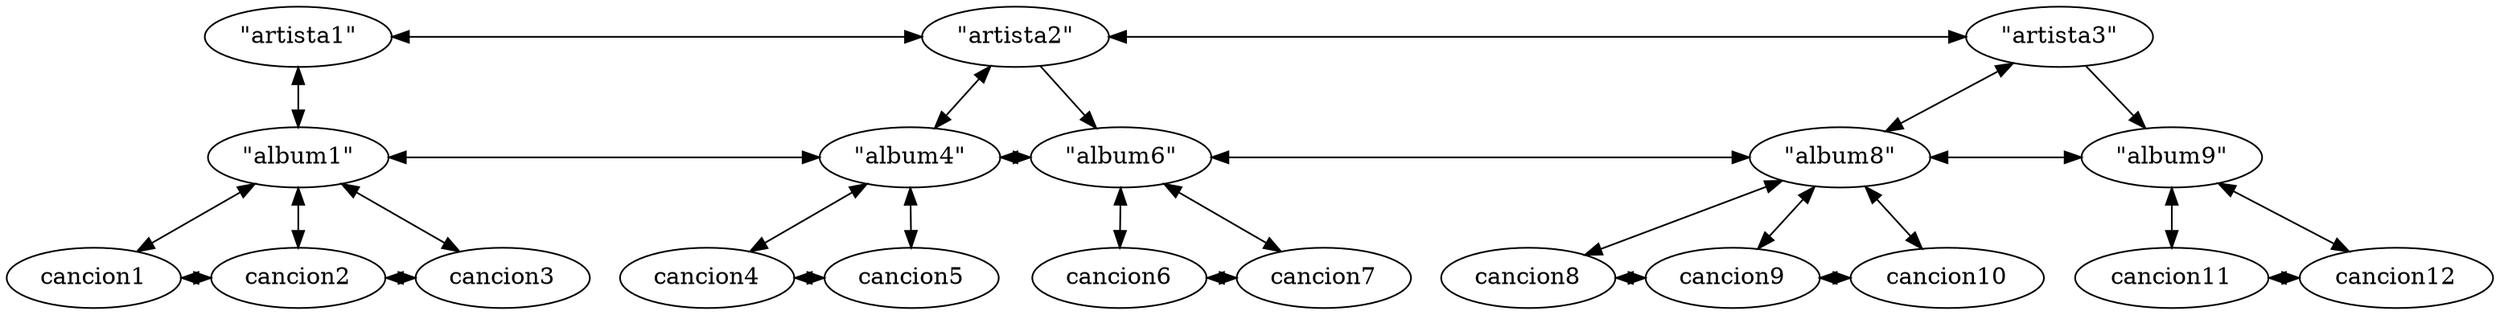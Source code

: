 digraph ejemplo {
	0 [label="\"artista1\""]
	1 [label="\"album1\""]
	0 -> 1 [dir=both]
	2 [label=cancion1]
	1 -> 2 [dir=both]
	3 [label=cancion2 constraint=false dir=both]
	1 -> 3 [dir=both]
	2 -> 3 [constraint=false dir=both]
	4 [label=cancion3 constraint=false dir=both]
	1 -> 4 [dir=both]
	3 -> 4 [constraint=false dir=both]
	5 [label="\"artista2\""]
	0 -> 5 [constraint=false dir=both]
	6 [label="\"album4\""]
	5 -> 6 [dir=both]
	1 -> 6 [constraint=false dir=both]
	7 [label=cancion4]
	6 -> 7 [dir=both]
	8 [label=cancion5 constraint=false dir=both]
	6 -> 8 [dir=both]
	7 -> 8 [constraint=false dir=both]
	9 [label="\"album6\""]
	5 -> 9
	6 -> 9 [constraint=false dir=both]
	10 [label=cancion6]
	9 -> 10 [dir=both]
	11 [label=cancion7 constraint=false dir=both]
	9 -> 11 [dir=both]
	10 -> 11 [constraint=false dir=both]
	12 [label="\"artista3\""]
	5 -> 12 [constraint=false dir=both]
	13 [label="\"album8\""]
	12 -> 13 [dir=both]
	9 -> 13 [constraint=false dir=both]
	14 [label=cancion8]
	13 -> 14 [dir=both]
	15 [label=cancion9 constraint=false dir=both]
	13 -> 15 [dir=both]
	14 -> 15 [constraint=false dir=both]
	16 [label=cancion10 constraint=false dir=both]
	13 -> 16 [dir=both]
	15 -> 16 [constraint=false dir=both]
	17 [label="\"album9\""]
	12 -> 17
	13 -> 17 [constraint=false dir=both]
	18 [label=cancion11]
	17 -> 18 [dir=both]
	19 [label=cancion12 constraint=false dir=both]
	17 -> 19 [dir=both]
	18 -> 19 [constraint=false dir=both]
}
